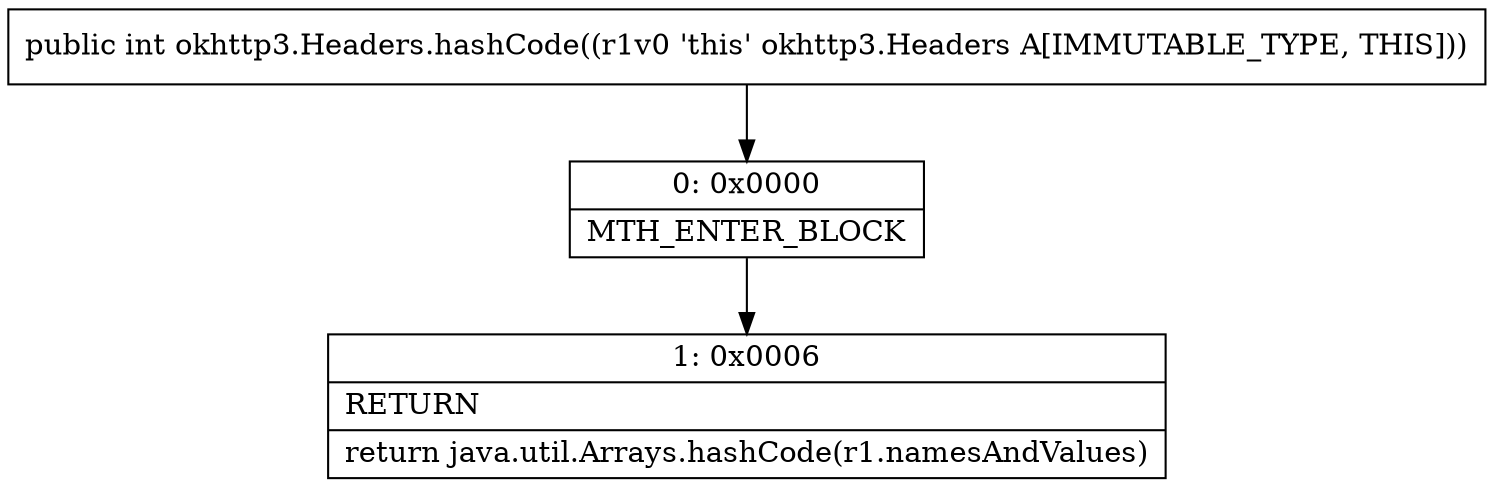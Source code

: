 digraph "CFG forokhttp3.Headers.hashCode()I" {
Node_0 [shape=record,label="{0\:\ 0x0000|MTH_ENTER_BLOCK\l}"];
Node_1 [shape=record,label="{1\:\ 0x0006|RETURN\l|return java.util.Arrays.hashCode(r1.namesAndValues)\l}"];
MethodNode[shape=record,label="{public int okhttp3.Headers.hashCode((r1v0 'this' okhttp3.Headers A[IMMUTABLE_TYPE, THIS])) }"];
MethodNode -> Node_0;
Node_0 -> Node_1;
}

